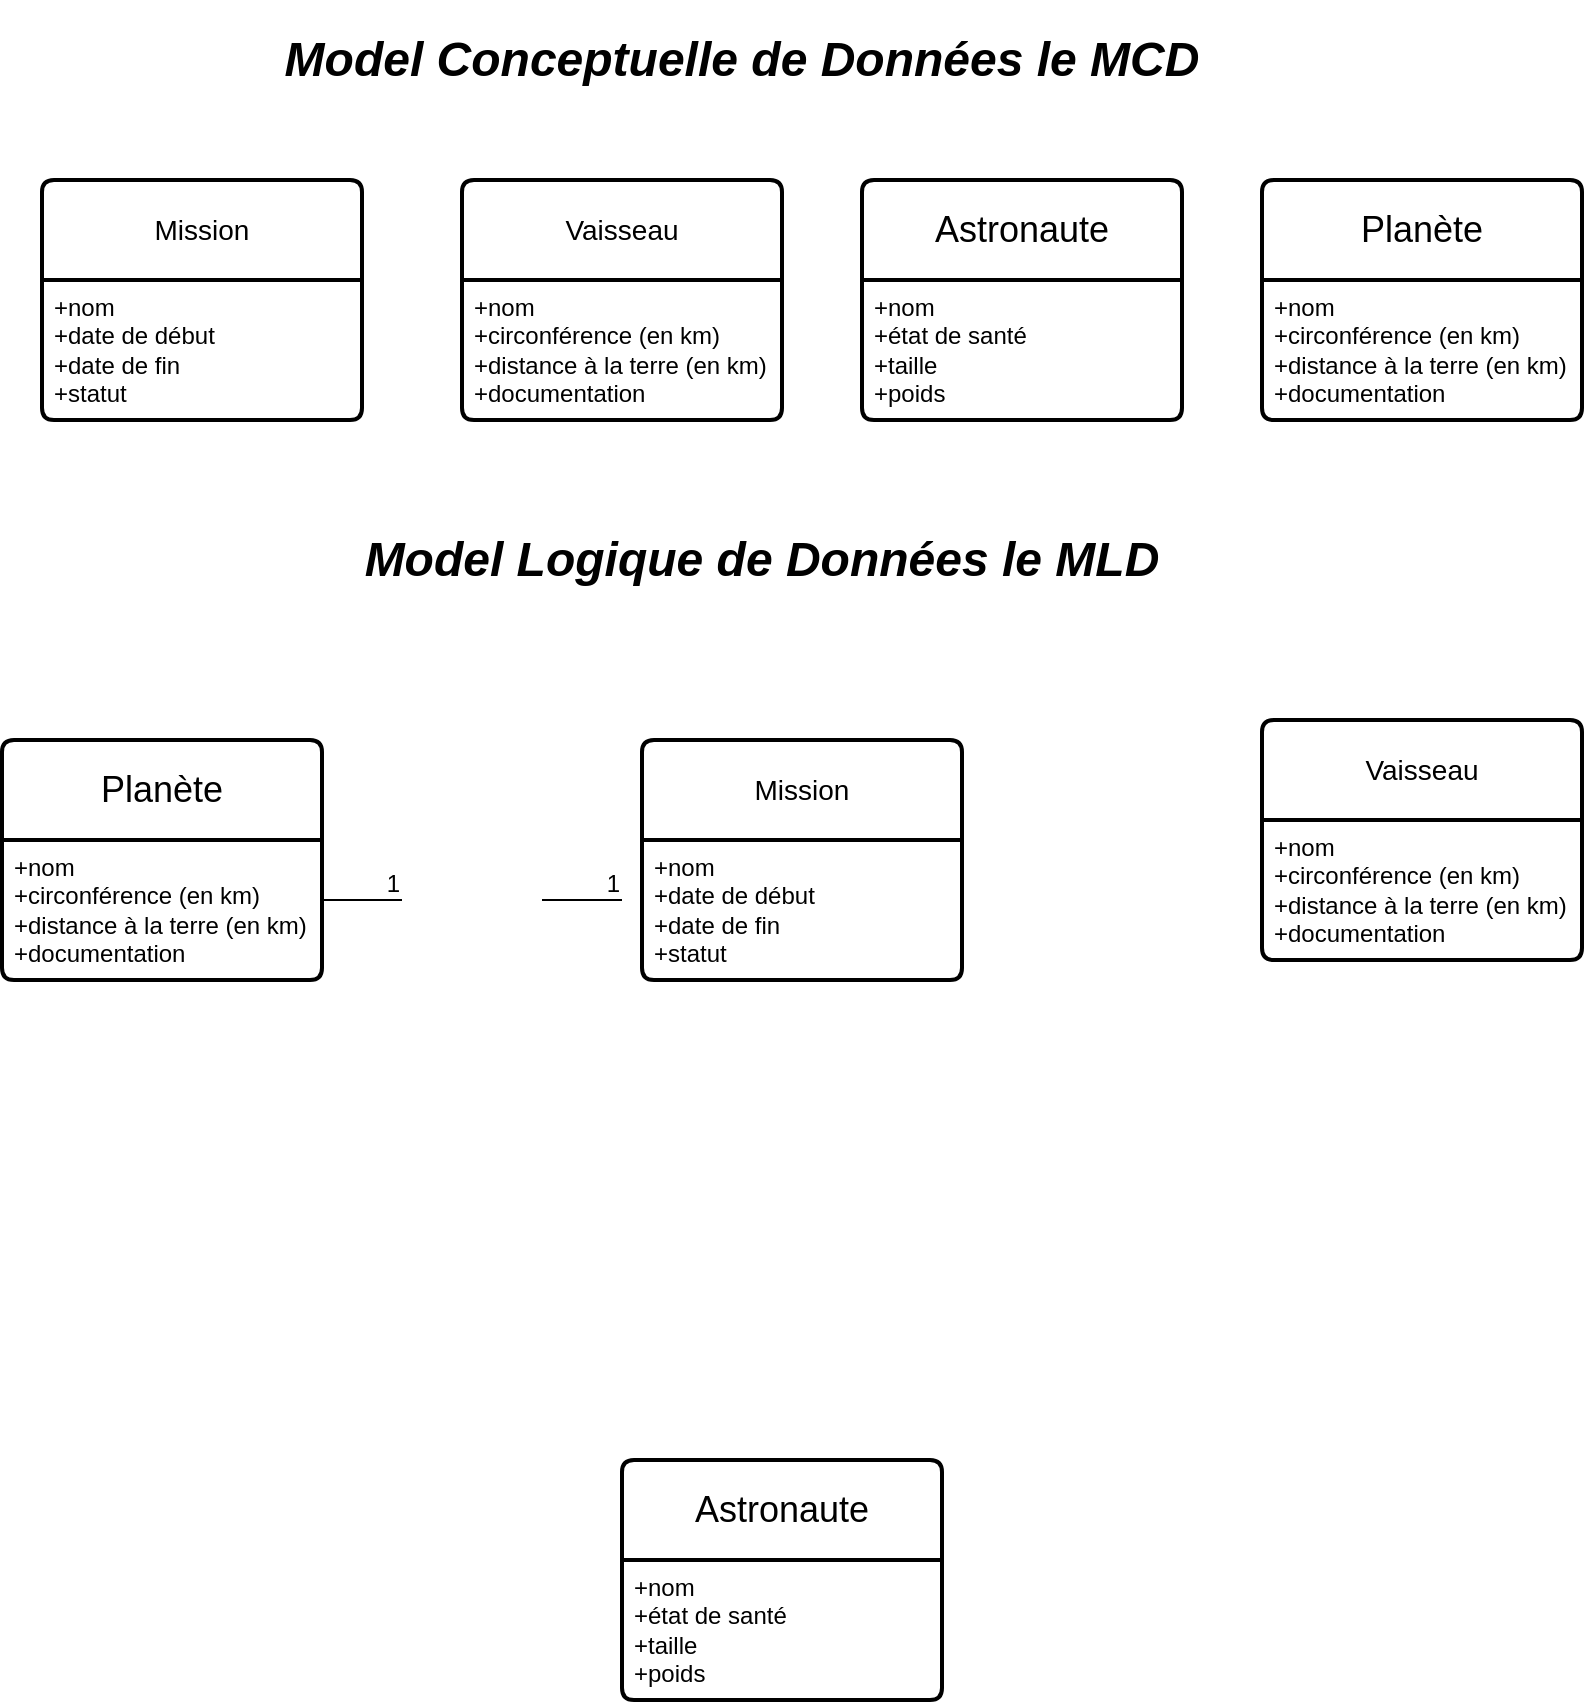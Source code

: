 <mxfile version="22.1.7" type="github">
  <diagram name="Page-1" id="vgObWZRGqJPjMsXuttVs">
    <mxGraphModel dx="501" dy="254" grid="1" gridSize="10" guides="1" tooltips="1" connect="1" arrows="1" fold="1" page="1" pageScale="1" pageWidth="827" pageHeight="1169" math="0" shadow="0">
      <root>
        <mxCell id="0" />
        <mxCell id="1" parent="0" />
        <mxCell id="OTMyFdFgpiPdGZ-FLGMX-8" value="&lt;font style=&quot;font-size: 18px;&quot;&gt;Planète&lt;/font&gt;" style="swimlane;childLayout=stackLayout;horizontal=1;startSize=50;horizontalStack=0;rounded=1;fontSize=14;fontStyle=0;strokeWidth=2;resizeParent=0;resizeLast=1;shadow=0;dashed=0;align=center;arcSize=4;whiteSpace=wrap;html=1;" vertex="1" parent="1">
          <mxGeometry x="640" y="120" width="160" height="120" as="geometry" />
        </mxCell>
        <mxCell id="OTMyFdFgpiPdGZ-FLGMX-9" value="+nom&lt;br&gt;+circonférence (en km)&lt;br&gt;&lt;div&gt;+distance à la terre (en km)&lt;/div&gt;&lt;div&gt;+documentation &lt;/div&gt;" style="align=left;strokeColor=none;fillColor=none;spacingLeft=4;fontSize=12;verticalAlign=top;resizable=0;rotatable=0;part=1;html=1;" vertex="1" parent="OTMyFdFgpiPdGZ-FLGMX-8">
          <mxGeometry y="50" width="160" height="70" as="geometry" />
        </mxCell>
        <mxCell id="OTMyFdFgpiPdGZ-FLGMX-10" value="&lt;font style=&quot;font-size: 18px;&quot;&gt;Astronaute&lt;/font&gt;" style="swimlane;childLayout=stackLayout;horizontal=1;startSize=50;horizontalStack=0;rounded=1;fontSize=14;fontStyle=0;strokeWidth=2;resizeParent=0;resizeLast=1;shadow=0;dashed=0;align=center;arcSize=4;whiteSpace=wrap;html=1;" vertex="1" parent="1">
          <mxGeometry x="440" y="120" width="160" height="120" as="geometry" />
        </mxCell>
        <mxCell id="OTMyFdFgpiPdGZ-FLGMX-11" value="+nom&lt;br&gt;+état de santé&lt;div&gt;+taille&lt;br&gt;&lt;/div&gt;&lt;div&gt;+poids&lt;/div&gt;" style="align=left;strokeColor=none;fillColor=none;spacingLeft=4;fontSize=12;verticalAlign=top;resizable=0;rotatable=0;part=1;html=1;" vertex="1" parent="OTMyFdFgpiPdGZ-FLGMX-10">
          <mxGeometry y="50" width="160" height="70" as="geometry" />
        </mxCell>
        <mxCell id="OTMyFdFgpiPdGZ-FLGMX-12" value="Mission" style="swimlane;childLayout=stackLayout;horizontal=1;startSize=50;horizontalStack=0;rounded=1;fontSize=14;fontStyle=0;strokeWidth=2;resizeParent=0;resizeLast=1;shadow=0;dashed=0;align=center;arcSize=4;whiteSpace=wrap;html=1;" vertex="1" parent="1">
          <mxGeometry x="30" y="120" width="160" height="120" as="geometry" />
        </mxCell>
        <mxCell id="OTMyFdFgpiPdGZ-FLGMX-13" value="+nom&lt;br&gt;+date de début&lt;div&gt;+date de fin&lt;/div&gt;&lt;div&gt;+statut &lt;/div&gt;" style="align=left;strokeColor=none;fillColor=none;spacingLeft=4;fontSize=12;verticalAlign=top;resizable=0;rotatable=0;part=1;html=1;" vertex="1" parent="OTMyFdFgpiPdGZ-FLGMX-12">
          <mxGeometry y="50" width="160" height="70" as="geometry" />
        </mxCell>
        <mxCell id="OTMyFdFgpiPdGZ-FLGMX-14" value="Vaisseau" style="swimlane;childLayout=stackLayout;horizontal=1;startSize=50;horizontalStack=0;rounded=1;fontSize=14;fontStyle=0;strokeWidth=2;resizeParent=0;resizeLast=1;shadow=0;dashed=0;align=center;arcSize=4;whiteSpace=wrap;html=1;" vertex="1" parent="1">
          <mxGeometry x="240" y="120" width="160" height="120" as="geometry" />
        </mxCell>
        <mxCell id="OTMyFdFgpiPdGZ-FLGMX-15" value="+nom&lt;br&gt;+circonférence (en km)&lt;br&gt;&lt;div&gt;+distance à la terre (en km)&lt;/div&gt;&lt;div&gt;+documentation &lt;/div&gt;" style="align=left;strokeColor=none;fillColor=none;spacingLeft=4;fontSize=12;verticalAlign=top;resizable=0;rotatable=0;part=1;html=1;" vertex="1" parent="OTMyFdFgpiPdGZ-FLGMX-14">
          <mxGeometry y="50" width="160" height="70" as="geometry" />
        </mxCell>
        <mxCell id="OTMyFdFgpiPdGZ-FLGMX-16" value="&lt;i&gt;&lt;font style=&quot;font-size: 24px;&quot;&gt;&lt;b&gt;Model Conceptuelle de Données le MCD&lt;/b&gt;&lt;/font&gt;&lt;/i&gt;" style="text;html=1;strokeColor=none;fillColor=none;align=center;verticalAlign=middle;whiteSpace=wrap;rounded=0;" vertex="1" parent="1">
          <mxGeometry x="40" y="30" width="680" height="60" as="geometry" />
        </mxCell>
        <mxCell id="OTMyFdFgpiPdGZ-FLGMX-18" value="&lt;i&gt;&lt;font style=&quot;font-size: 24px;&quot;&gt;&lt;b&gt;Model Logique de Données le MLD&lt;/b&gt;&lt;/font&gt;&lt;/i&gt; " style="text;html=1;strokeColor=none;fillColor=none;align=center;verticalAlign=middle;whiteSpace=wrap;rounded=0;" vertex="1" parent="1">
          <mxGeometry x="50" y="280" width="680" height="60" as="geometry" />
        </mxCell>
        <mxCell id="OTMyFdFgpiPdGZ-FLGMX-19" value="&lt;font style=&quot;font-size: 18px;&quot;&gt;Planète&lt;/font&gt;" style="swimlane;childLayout=stackLayout;horizontal=1;startSize=50;horizontalStack=0;rounded=1;fontSize=14;fontStyle=0;strokeWidth=2;resizeParent=0;resizeLast=1;shadow=0;dashed=0;align=center;arcSize=4;whiteSpace=wrap;html=1;" vertex="1" parent="1">
          <mxGeometry x="10" y="400" width="160" height="120" as="geometry" />
        </mxCell>
        <mxCell id="OTMyFdFgpiPdGZ-FLGMX-20" value="+nom&lt;br&gt;+circonférence (en km)&lt;br&gt;&lt;div&gt;+distance à la terre (en km)&lt;/div&gt;&lt;div&gt;+documentation &lt;/div&gt;" style="align=left;strokeColor=none;fillColor=none;spacingLeft=4;fontSize=12;verticalAlign=top;resizable=0;rotatable=0;part=1;html=1;" vertex="1" parent="OTMyFdFgpiPdGZ-FLGMX-19">
          <mxGeometry y="50" width="160" height="70" as="geometry" />
        </mxCell>
        <mxCell id="OTMyFdFgpiPdGZ-FLGMX-21" value="&lt;font style=&quot;font-size: 18px;&quot;&gt;Astronaute&lt;/font&gt;" style="swimlane;childLayout=stackLayout;horizontal=1;startSize=50;horizontalStack=0;rounded=1;fontSize=14;fontStyle=0;strokeWidth=2;resizeParent=0;resizeLast=1;shadow=0;dashed=0;align=center;arcSize=4;whiteSpace=wrap;html=1;" vertex="1" parent="1">
          <mxGeometry x="320" y="760" width="160" height="120" as="geometry" />
        </mxCell>
        <mxCell id="OTMyFdFgpiPdGZ-FLGMX-22" value="+nom&lt;br&gt;+état de santé&lt;div&gt;+taille&lt;br&gt;&lt;/div&gt;&lt;div&gt;+poids&lt;/div&gt;" style="align=left;strokeColor=none;fillColor=none;spacingLeft=4;fontSize=12;verticalAlign=top;resizable=0;rotatable=0;part=1;html=1;" vertex="1" parent="OTMyFdFgpiPdGZ-FLGMX-21">
          <mxGeometry y="50" width="160" height="70" as="geometry" />
        </mxCell>
        <mxCell id="OTMyFdFgpiPdGZ-FLGMX-23" value="Mission" style="swimlane;childLayout=stackLayout;horizontal=1;startSize=50;horizontalStack=0;rounded=1;fontSize=14;fontStyle=0;strokeWidth=2;resizeParent=0;resizeLast=1;shadow=0;dashed=0;align=center;arcSize=4;whiteSpace=wrap;html=1;" vertex="1" parent="1">
          <mxGeometry x="330" y="400" width="160" height="120" as="geometry" />
        </mxCell>
        <mxCell id="OTMyFdFgpiPdGZ-FLGMX-24" value="+nom&lt;br&gt;+date de début&lt;div&gt;+date de fin&lt;/div&gt;&lt;div&gt;+statut &lt;/div&gt;" style="align=left;strokeColor=none;fillColor=none;spacingLeft=4;fontSize=12;verticalAlign=top;resizable=0;rotatable=0;part=1;html=1;" vertex="1" parent="OTMyFdFgpiPdGZ-FLGMX-23">
          <mxGeometry y="50" width="160" height="70" as="geometry" />
        </mxCell>
        <mxCell id="OTMyFdFgpiPdGZ-FLGMX-25" value="Vaisseau" style="swimlane;childLayout=stackLayout;horizontal=1;startSize=50;horizontalStack=0;rounded=1;fontSize=14;fontStyle=0;strokeWidth=2;resizeParent=0;resizeLast=1;shadow=0;dashed=0;align=center;arcSize=4;whiteSpace=wrap;html=1;" vertex="1" parent="1">
          <mxGeometry x="640" y="390" width="160" height="120" as="geometry" />
        </mxCell>
        <mxCell id="OTMyFdFgpiPdGZ-FLGMX-26" value="+nom&lt;br&gt;+circonférence (en km)&lt;br&gt;&lt;div&gt;+distance à la terre (en km)&lt;/div&gt;&lt;div&gt;+documentation &lt;/div&gt;" style="align=left;strokeColor=none;fillColor=none;spacingLeft=4;fontSize=12;verticalAlign=top;resizable=0;rotatable=0;part=1;html=1;" vertex="1" parent="OTMyFdFgpiPdGZ-FLGMX-25">
          <mxGeometry y="50" width="160" height="70" as="geometry" />
        </mxCell>
        <mxCell id="OTMyFdFgpiPdGZ-FLGMX-45" value="" style="endArrow=none;html=1;rounded=0;" edge="1" parent="1">
          <mxGeometry relative="1" as="geometry">
            <mxPoint x="170" y="480" as="sourcePoint" />
            <mxPoint x="210" y="480" as="targetPoint" />
          </mxGeometry>
        </mxCell>
        <mxCell id="OTMyFdFgpiPdGZ-FLGMX-46" value="1" style="resizable=0;html=1;whiteSpace=wrap;align=right;verticalAlign=bottom;" connectable="0" vertex="1" parent="OTMyFdFgpiPdGZ-FLGMX-45">
          <mxGeometry x="1" relative="1" as="geometry" />
        </mxCell>
        <mxCell id="OTMyFdFgpiPdGZ-FLGMX-47" value="" style="endArrow=none;html=1;rounded=0;" edge="1" parent="1">
          <mxGeometry relative="1" as="geometry">
            <mxPoint x="280" y="480" as="sourcePoint" />
            <mxPoint x="320" y="480" as="targetPoint" />
          </mxGeometry>
        </mxCell>
        <mxCell id="OTMyFdFgpiPdGZ-FLGMX-48" value="1" style="resizable=0;html=1;whiteSpace=wrap;align=right;verticalAlign=bottom;" connectable="0" vertex="1" parent="OTMyFdFgpiPdGZ-FLGMX-47">
          <mxGeometry x="1" relative="1" as="geometry" />
        </mxCell>
      </root>
    </mxGraphModel>
  </diagram>
</mxfile>
